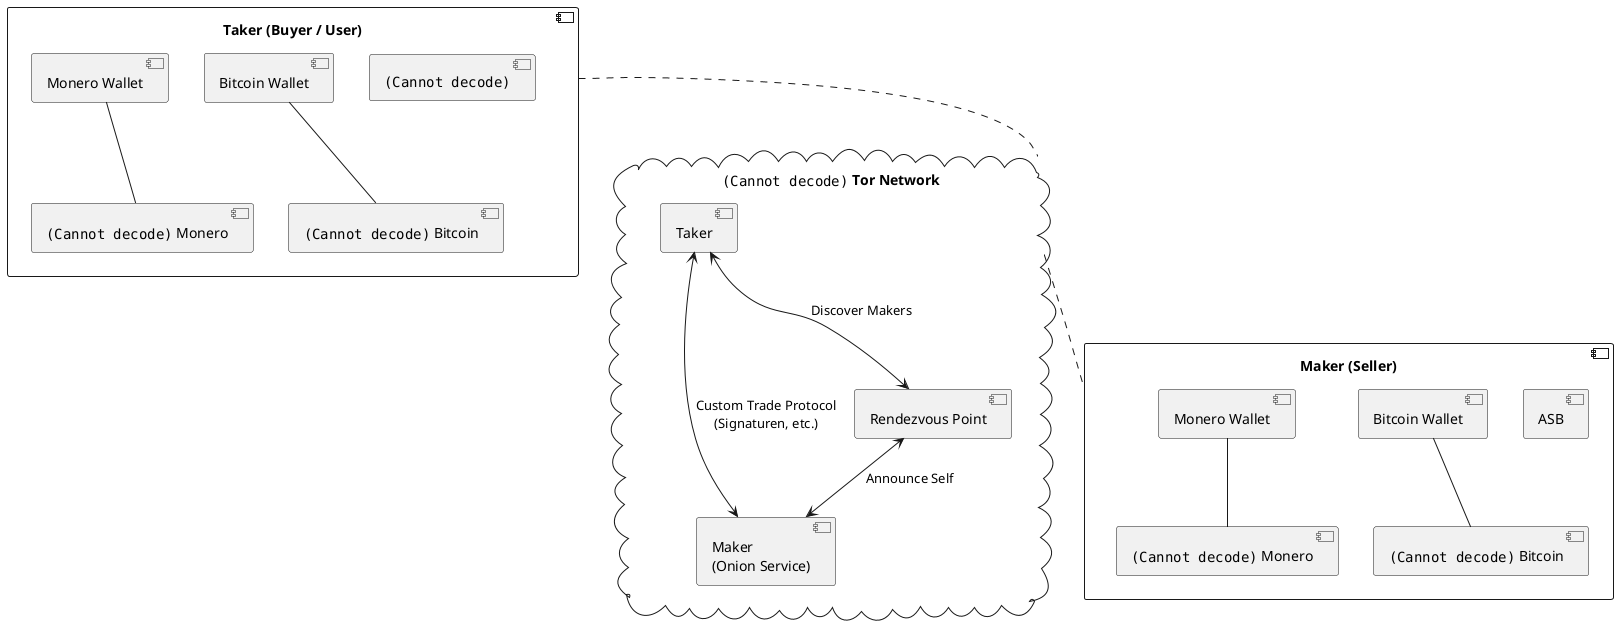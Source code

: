 @startuml

!define BITCOIN_ICON_URL bitcoin.png
!define MONERO_ICON_URL monero.png
!define TOR_ICON_URL tor.svg

component "Taker (Buyer / User)" as Taker {
    component "<img:gui.png{scale=0.1}>" as CLI
    component [Bitcoin Wallet] as CliBitWal
    component [Monero Wallet] as CliMonWal
    component "<img:BITCOIN_ICON_URL{scale=0.01}> Bitcoin" as TakerBitcoinBC
    component "<img:MONERO_ICON_URL{scale=0.01}> Monero" as TakerMoneroBC
}

cloud "<img:TOR_ICON_URL{scale=0.05}> Tor Network" as TorNetwork {
    component "Taker" as TakerTor
    component "Maker\n(Onion Service)" as MakerTor
    component "Rendezvous Point" as RendezvousPoint
    TakerTor <--> MakerTor: Custom Trade Protocol\n(Signaturen, etc.)
    TakerTor <--> RendezvousPoint: Discover Makers
    RendezvousPoint <--> MakerTor: Announce Self
}

component "Maker (Seller)" as Maker {
    component [ASB] as ASB
    component [Bitcoin Wallet] as AsbBitWal
    component [Monero Wallet] as AsbMonWal
    component "<img:BITCOIN_ICON_URL{scale=0.01}> Bitcoin" as MakerBitcoinBC
    component "<img:MONERO_ICON_URL{scale=0.01}> Monero" as MakerMoneroBC
}


CliBitWal -- TakerBitcoinBC
CliMonWal -- TakerMoneroBC
AsbBitWal -- MakerBitcoinBC
AsbMonWal -- MakerMoneroBC

Taker .. TorNetwork
TorNetwork .. Maker

@enduml
